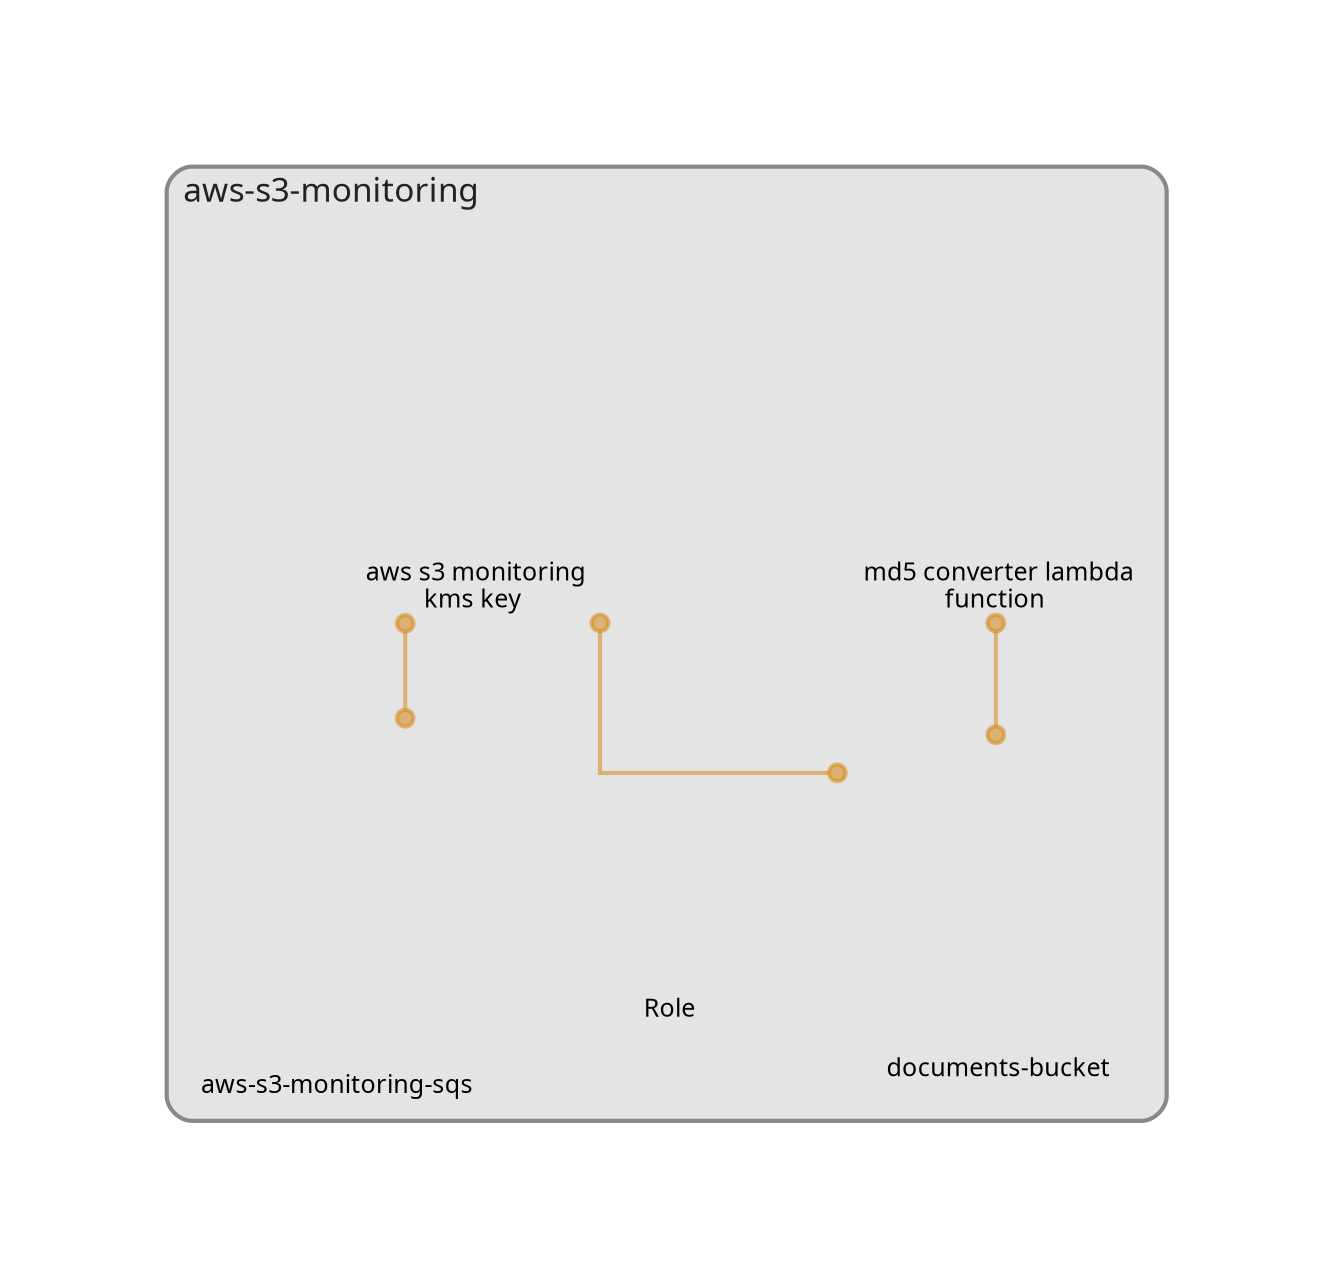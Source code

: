 digraph "Diagram" {
  splines = "ortho";
  pad = "1.0";
  nodesep = "0.60";
  ranksep = "0.75";
  fontname = "Sans-Serif";
  fontsize = "15";
  dpi = "200";
  rankdir = "BT";
  compound = "true";
  fontcolor = "#222222";
  edge [
    color = "#D5871488",
    penwidth = 2,
    arrowhead = "dot",
    arrowtail = "dot",
  ];
  node [
    shape = "box",
    style = "rounded",
    fixedsize = true,
    width = 1.7,
    height = 1.7,
    labelloc = "c",
    imagescale = true,
    fontname = "Sans-Serif",
    fontsize = 8,
    margin = 8,
  ];
  subgraph "aws-s3-monitoring" {
    subgraph "cluster-SubGraph.aws-s3-monitoring" {
      graph [
        label = "aws-s3-monitoring",
        labelloc = "b",
        labeljust = "l",
        margin = "10",
        fontsize = "16",
        penwidth = "2",
        pencolor = "#888888",
        style = "filled,rounded",
        fillcolor = "#e4e4e4",
      ];
      "aws-s3-monitoring/aws-s3-monitoring-kms/aws-s3-monitoring-kms-key" [
        label = " aws s3 monitoring\nkms key",
        fontsize = 12,
        image = "C:\Users\sz3jdii\AppData\Roaming\npm\node_modules\cdk-dia\icons\aws\Service\Arch_Security-Identity-Compliance\64\Arch_AWS-Key-Management-Services_64@5x.png",
        imagescale = "true",
        imagepos = "tc",
        penwidth = "0",
        shape = "node",
        fixedsize = "true",
        labelloc = "b",
        width = 2,
        height = 2.4819999999999998,
      ];
      "aws-s3-monitoring/aws-s3-monitoring-buckets/documents-bucket" [
        label = " documents-bucket",
        fontsize = 12,
        image = "C:\Users\sz3jdii\AppData\Roaming\npm\node_modules\cdk-dia\icons\aws\Service\Arch_Storage\64\Arch_Amazon-S3-Standard_64@5x.png",
        imagescale = "true",
        imagepos = "tc",
        penwidth = "0",
        shape = "node",
        fixedsize = "true",
        labelloc = "b",
        width = 2,
        height = 2.266,
      ];
      "aws-s3-monitoring/aws-s3-monitoring-bucket-converter/md5-converter-lambda-function" [
        label = " md5 converter lambda\nfunction",
        fontsize = 12,
        image = "C:\Users\sz3jdii\AppData\Roaming\npm\node_modules\cdk-dia\icons\aws\Service\Arch_Compute\64\Arch_AWS-Lambda_64@5x.png",
        imagescale = "true",
        imagepos = "tc",
        penwidth = "0",
        shape = "node",
        fixedsize = "true",
        labelloc = "b",
        width = 2,
        height = 2.4819999999999998,
      ];
      "aws-s3-monitoring/BucketNotificationsHandler050a0587b7544547bf325f094a3db834/Role" [
        label = " Role",
        fontsize = 12,
        image = "C:\Users\sz3jdii\AppData\Roaming\npm\node_modules\cdk-dia\icons\aws\Service\Arch_Security-Identity-Compliance\64\Arch_AWS-Identity-and-Access-Management_64@5x.png",
        imagescale = "true",
        imagepos = "tc",
        penwidth = "0",
        shape = "node",
        fixedsize = "true",
        labelloc = "b",
        width = 1.2,
        height = 1.466,
      ];
      "aws-s3-monitoring/aws-s3-monitoring-sqs/aws-s3-monitoring-sqs" [
        label = "\naws-s3-monitoring-sqs",
        fontsize = 12,
        image = "C:\Users\sz3jdii\AppData\Roaming\npm\node_modules\cdk-dia\icons\aws\Service\Arch_App-Integration\Arch_64\Arch_AWS-Simple-Queue-Service_64@5x.png",
        imagescale = "true",
        imagepos = "tc",
        penwidth = "0",
        shape = "node",
        fixedsize = "true",
        labelloc = "b",
        width = 2,
        height = 2.4819999999999998,
      ];
    }
  }
  "aws-s3-monitoring/aws-s3-monitoring-buckets/documents-bucket" -> "aws-s3-monitoring/aws-s3-monitoring-kms/aws-s3-monitoring-kms-key" [
    dir = "both",
  ];
  "aws-s3-monitoring/aws-s3-monitoring-buckets/documents-bucket" -> "aws-s3-monitoring/aws-s3-monitoring-bucket-converter/md5-converter-lambda-function" [
    dir = "both",
  ];
  "aws-s3-monitoring/aws-s3-monitoring-sqs/aws-s3-monitoring-sqs" -> "aws-s3-monitoring/aws-s3-monitoring-kms/aws-s3-monitoring-kms-key" [
    dir = "both",
  ];
}